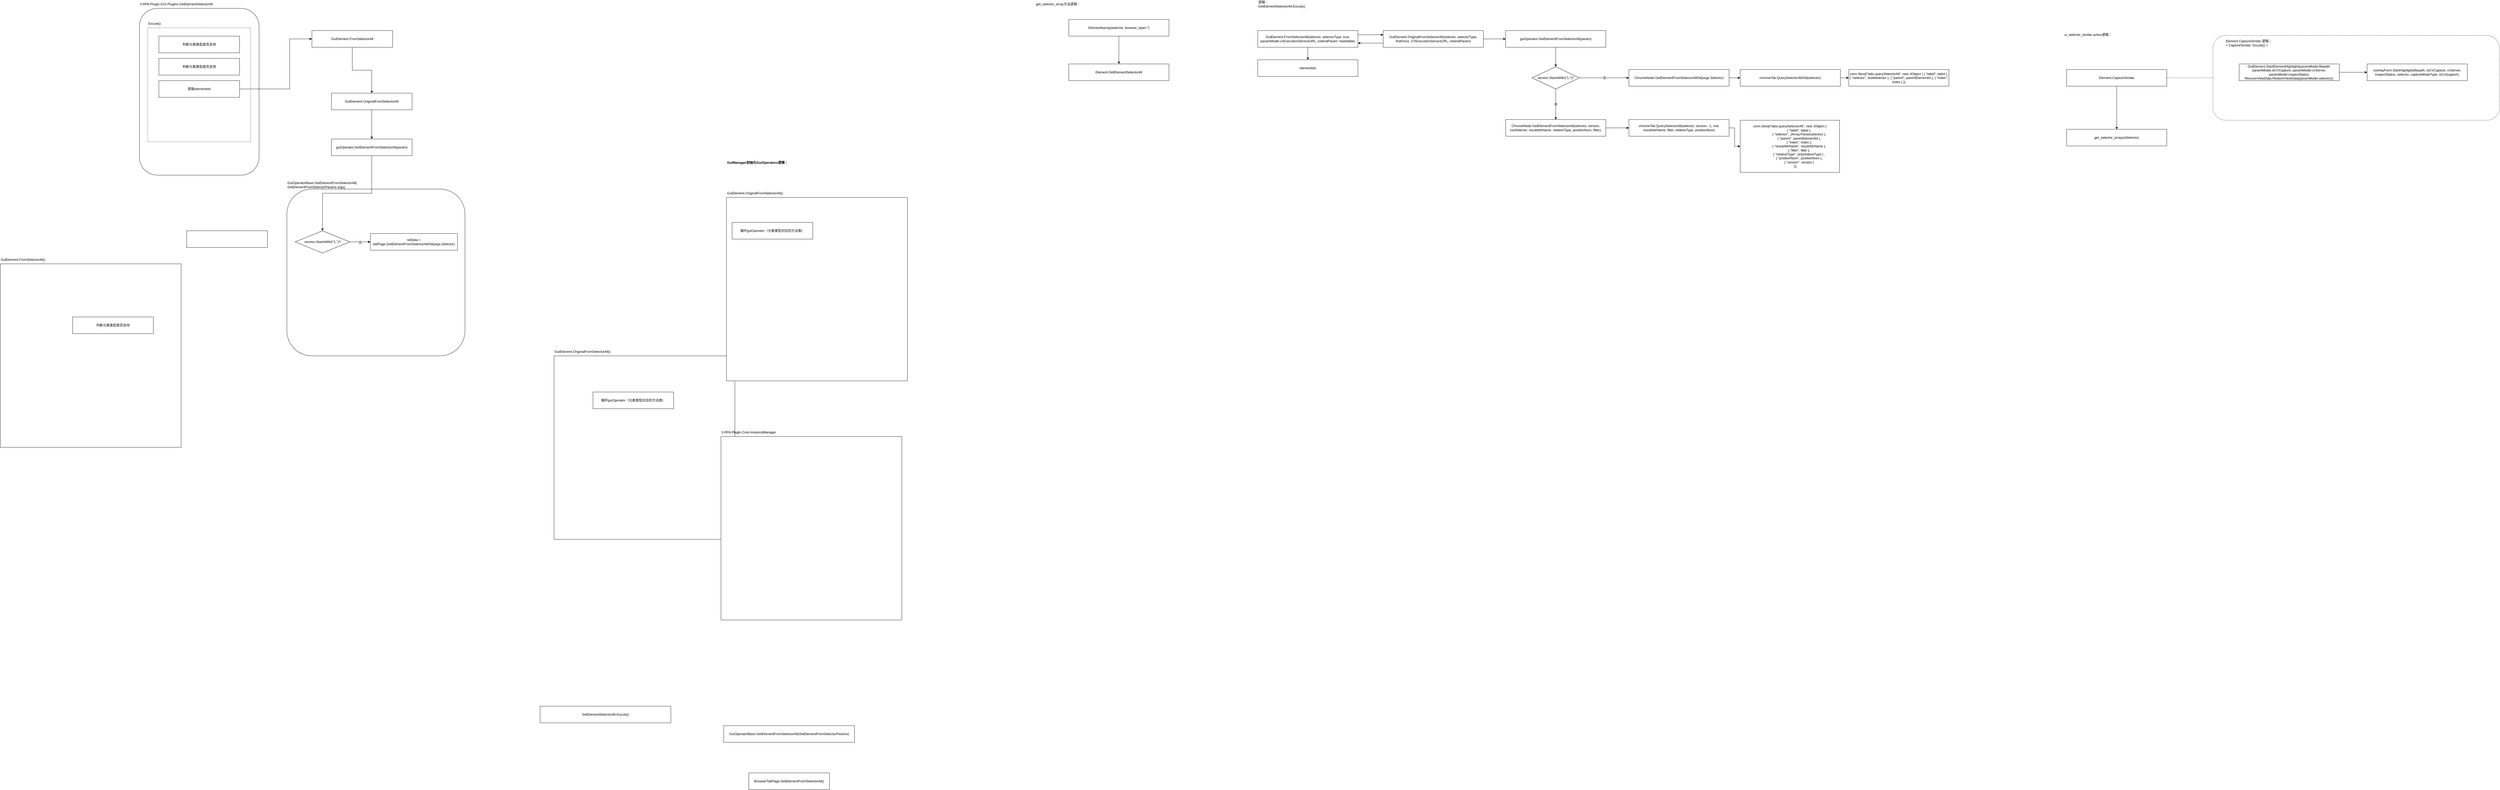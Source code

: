 <mxfile version="21.6.5" type="github">
  <diagram name="第 1 页" id="UWZDFTL9o2CJtpgyM2nF">
    <mxGraphModel dx="2864" dy="780" grid="1" gridSize="10" guides="1" tooltips="1" connect="1" arrows="1" fold="1" page="1" pageScale="1" pageWidth="827" pageHeight="1169" math="0" shadow="0">
      <root>
        <mxCell id="0" />
        <mxCell id="1" parent="0" />
        <mxCell id="0bpNNzVmtFseap0liyOD-15" value="" style="rounded=1;whiteSpace=wrap;html=1;dashed=1;" vertex="1" parent="1">
          <mxGeometry x="7152" y="377.5" width="1030" height="305" as="geometry" />
        </mxCell>
        <mxCell id="BrJIG2N0BZn2m2lbS2RZ-34" value="" style="rounded=1;whiteSpace=wrap;html=1;" parent="1" vertex="1">
          <mxGeometry x="230" y="930" width="640" height="600" as="geometry" />
        </mxCell>
        <mxCell id="BrJIG2N0BZn2m2lbS2RZ-1" value="" style="rounded=1;whiteSpace=wrap;html=1;" parent="1" vertex="1">
          <mxGeometry x="-300" y="280" width="430" height="600" as="geometry" />
        </mxCell>
        <mxCell id="BrJIG2N0BZn2m2lbS2RZ-2" value="II.RPA.Plugin.GUI.Plugins.GetElementSelectorAll" style="text;html=1;strokeColor=none;fillColor=none;align=left;verticalAlign=middle;whiteSpace=wrap;rounded=0;" parent="1" vertex="1">
          <mxGeometry x="-300" y="250" width="300" height="30" as="geometry" />
        </mxCell>
        <mxCell id="BrJIG2N0BZn2m2lbS2RZ-10" value="" style="group" parent="1" vertex="1" connectable="0">
          <mxGeometry x="-800" y="1169" width="790" height="690" as="geometry" />
        </mxCell>
        <mxCell id="BrJIG2N0BZn2m2lbS2RZ-8" value="" style="rounded=0;whiteSpace=wrap;html=1;" parent="BrJIG2N0BZn2m2lbS2RZ-10" vertex="1">
          <mxGeometry y="30" width="650" height="660" as="geometry" />
        </mxCell>
        <mxCell id="BrJIG2N0BZn2m2lbS2RZ-9" value="GuiElement.FromSelectorAll()" style="text;html=1;strokeColor=none;fillColor=none;align=left;verticalAlign=middle;whiteSpace=wrap;rounded=0;" parent="BrJIG2N0BZn2m2lbS2RZ-10" vertex="1">
          <mxGeometry width="300" height="30" as="geometry" />
        </mxCell>
        <mxCell id="BrJIG2N0BZn2m2lbS2RZ-15" value="判断元素类型是否支持" style="rounded=0;whiteSpace=wrap;html=1;" parent="BrJIG2N0BZn2m2lbS2RZ-10" vertex="1">
          <mxGeometry x="260" y="221" width="290" height="60" as="geometry" />
        </mxCell>
        <mxCell id="BrJIG2N0BZn2m2lbS2RZ-11" value="" style="group" parent="1" vertex="1" connectable="0">
          <mxGeometry x="1190" y="1500" width="650" height="690" as="geometry" />
        </mxCell>
        <mxCell id="BrJIG2N0BZn2m2lbS2RZ-12" value="" style="rounded=0;whiteSpace=wrap;html=1;" parent="BrJIG2N0BZn2m2lbS2RZ-11" vertex="1">
          <mxGeometry y="30" width="650" height="660" as="geometry" />
        </mxCell>
        <mxCell id="BrJIG2N0BZn2m2lbS2RZ-13" value="GuiElement.OriginalFromSelectorAll()" style="text;html=1;strokeColor=none;fillColor=none;align=left;verticalAlign=middle;whiteSpace=wrap;rounded=0;" parent="BrJIG2N0BZn2m2lbS2RZ-11" vertex="1">
          <mxGeometry width="300" height="30" as="geometry" />
        </mxCell>
        <mxCell id="BrJIG2N0BZn2m2lbS2RZ-14" value="循环guiOperator（元素类型对应的方法类）" style="rounded=0;whiteSpace=wrap;html=1;" parent="BrJIG2N0BZn2m2lbS2RZ-11" vertex="1">
          <mxGeometry x="140" y="160" width="290" height="60" as="geometry" />
        </mxCell>
        <mxCell id="BrJIG2N0BZn2m2lbS2RZ-16" value="" style="group" parent="1" vertex="1" connectable="0">
          <mxGeometry x="1810" y="930" width="650" height="690" as="geometry" />
        </mxCell>
        <mxCell id="BrJIG2N0BZn2m2lbS2RZ-17" value="" style="rounded=0;whiteSpace=wrap;html=1;" parent="BrJIG2N0BZn2m2lbS2RZ-16" vertex="1">
          <mxGeometry y="30" width="650" height="660" as="geometry" />
        </mxCell>
        <mxCell id="BrJIG2N0BZn2m2lbS2RZ-18" value="GuiElement.OriginalFromSelectorAll()" style="text;html=1;strokeColor=none;fillColor=none;align=left;verticalAlign=middle;whiteSpace=wrap;rounded=0;" parent="BrJIG2N0BZn2m2lbS2RZ-16" vertex="1">
          <mxGeometry width="300" height="30" as="geometry" />
        </mxCell>
        <mxCell id="BrJIG2N0BZn2m2lbS2RZ-19" value="循环guiOperator（元素类型对应的方法类）" style="rounded=0;whiteSpace=wrap;html=1;" parent="BrJIG2N0BZn2m2lbS2RZ-16" vertex="1">
          <mxGeometry x="20" y="120" width="290" height="60" as="geometry" />
        </mxCell>
        <mxCell id="BrJIG2N0BZn2m2lbS2RZ-20" value="GuiManager初始化GuiOperators逻辑：" style="text;html=1;strokeColor=none;fillColor=none;align=left;verticalAlign=middle;whiteSpace=wrap;rounded=0;fontStyle=1" parent="1" vertex="1">
          <mxGeometry x="1810" y="820" width="270" height="30" as="geometry" />
        </mxCell>
        <mxCell id="BrJIG2N0BZn2m2lbS2RZ-21" value="" style="rounded=0;whiteSpace=wrap;html=1;" parent="1" vertex="1">
          <mxGeometry x="1790" y="1820" width="650" height="660" as="geometry" />
        </mxCell>
        <mxCell id="BrJIG2N0BZn2m2lbS2RZ-22" value="II.RPA.Plugin.Core.InstanceManager" style="text;html=1;strokeColor=none;fillColor=none;align=left;verticalAlign=middle;whiteSpace=wrap;rounded=0;" parent="1" vertex="1">
          <mxGeometry x="1790" y="1790" width="300" height="30" as="geometry" />
        </mxCell>
        <mxCell id="BrJIG2N0BZn2m2lbS2RZ-23" value="GuiOperatorBase.GetElementFromSelectorAll(GetElementFromSelectorParams)" style="rounded=0;whiteSpace=wrap;html=1;" parent="1" vertex="1">
          <mxGeometry x="1800" y="2860" width="470" height="60" as="geometry" />
        </mxCell>
        <mxCell id="BrJIG2N0BZn2m2lbS2RZ-24" value="BrowserTabPage.GetElementFromSelectorAll()" style="rounded=0;whiteSpace=wrap;html=1;" parent="1" vertex="1">
          <mxGeometry x="1890" y="3030" width="290" height="60" as="geometry" />
        </mxCell>
        <mxCell id="BrJIG2N0BZn2m2lbS2RZ-25" value="GetElementSelectorAll.Excute()" style="rounded=0;whiteSpace=wrap;html=1;" parent="1" vertex="1">
          <mxGeometry x="1140" y="2790" width="470" height="60" as="geometry" />
        </mxCell>
        <mxCell id="BrJIG2N0BZn2m2lbS2RZ-3" value="" style="rounded=0;whiteSpace=wrap;html=1;dashed=1;" parent="1" vertex="1">
          <mxGeometry x="-270" y="350" width="370" height="410" as="geometry" />
        </mxCell>
        <mxCell id="BrJIG2N0BZn2m2lbS2RZ-5" value="Excute()" style="text;html=1;strokeColor=none;fillColor=none;align=left;verticalAlign=middle;whiteSpace=wrap;rounded=0;" parent="1" vertex="1">
          <mxGeometry x="-270" y="320" width="120" height="30" as="geometry" />
        </mxCell>
        <mxCell id="BrJIG2N0BZn2m2lbS2RZ-4" value="判断元素类型是否支持" style="rounded=0;whiteSpace=wrap;html=1;" parent="1" vertex="1">
          <mxGeometry x="-230" y="380" width="290" height="60" as="geometry" />
        </mxCell>
        <mxCell id="BrJIG2N0BZn2m2lbS2RZ-7" value="判断元素类型是否支持" style="rounded=0;whiteSpace=wrap;html=1;" parent="1" vertex="1">
          <mxGeometry x="-230" y="460" width="290" height="60" as="geometry" />
        </mxCell>
        <mxCell id="BrJIG2N0BZn2m2lbS2RZ-33" style="edgeStyle=orthogonalEdgeStyle;rounded=0;orthogonalLoop=1;jettySize=auto;html=1;" parent="1" source="BrJIG2N0BZn2m2lbS2RZ-26" target="BrJIG2N0BZn2m2lbS2RZ-27" edge="1">
          <mxGeometry relative="1" as="geometry">
            <Array as="points">
              <mxPoint x="240" y="570" />
              <mxPoint x="240" y="390" />
            </Array>
          </mxGeometry>
        </mxCell>
        <mxCell id="BrJIG2N0BZn2m2lbS2RZ-26" value="获取elementIds" style="rounded=0;whiteSpace=wrap;html=1;" parent="1" vertex="1">
          <mxGeometry x="-230" y="540" width="290" height="60" as="geometry" />
        </mxCell>
        <mxCell id="BrJIG2N0BZn2m2lbS2RZ-30" style="edgeStyle=orthogonalEdgeStyle;rounded=0;orthogonalLoop=1;jettySize=auto;html=1;" parent="1" source="BrJIG2N0BZn2m2lbS2RZ-27" target="BrJIG2N0BZn2m2lbS2RZ-28" edge="1">
          <mxGeometry relative="1" as="geometry" />
        </mxCell>
        <mxCell id="BrJIG2N0BZn2m2lbS2RZ-27" value="GuiElement.FromSelectorAll" style="rounded=0;whiteSpace=wrap;html=1;" parent="1" vertex="1">
          <mxGeometry x="320" y="360" width="290" height="60" as="geometry" />
        </mxCell>
        <mxCell id="BrJIG2N0BZn2m2lbS2RZ-31" style="edgeStyle=orthogonalEdgeStyle;rounded=0;orthogonalLoop=1;jettySize=auto;html=1;" parent="1" source="BrJIG2N0BZn2m2lbS2RZ-28" target="BrJIG2N0BZn2m2lbS2RZ-29" edge="1">
          <mxGeometry relative="1" as="geometry" />
        </mxCell>
        <mxCell id="BrJIG2N0BZn2m2lbS2RZ-28" value="GuiElement.OriginalFromSelectorAll" style="rounded=0;whiteSpace=wrap;html=1;" parent="1" vertex="1">
          <mxGeometry x="390" y="585" width="290" height="60" as="geometry" />
        </mxCell>
        <mxCell id="BrJIG2N0BZn2m2lbS2RZ-40" style="edgeStyle=orthogonalEdgeStyle;rounded=0;orthogonalLoop=1;jettySize=auto;html=1;entryX=0.5;entryY=0;entryDx=0;entryDy=0;" parent="1" source="BrJIG2N0BZn2m2lbS2RZ-29" target="BrJIG2N0BZn2m2lbS2RZ-36" edge="1">
          <mxGeometry relative="1" as="geometry" />
        </mxCell>
        <mxCell id="BrJIG2N0BZn2m2lbS2RZ-29" value="guiOperator.GetElementFromSelectorAll(param)" style="rounded=0;whiteSpace=wrap;html=1;" parent="1" vertex="1">
          <mxGeometry x="390" y="750" width="290" height="60" as="geometry" />
        </mxCell>
        <mxCell id="BrJIG2N0BZn2m2lbS2RZ-32" value="" style="rounded=0;whiteSpace=wrap;html=1;" parent="1" vertex="1">
          <mxGeometry x="-130" y="1080" width="290" height="60" as="geometry" />
        </mxCell>
        <mxCell id="BrJIG2N0BZn2m2lbS2RZ-35" value="GuiOperatorBase.GetElementFromSelectorAll(&lt;br style=&quot;border-color: var(--border-color); text-align: center;&quot;&gt;&lt;span style=&quot;text-align: center;&quot;&gt;GetElementFromSelectorParams args)&lt;/span&gt;" style="text;html=1;strokeColor=none;fillColor=none;align=left;verticalAlign=middle;whiteSpace=wrap;rounded=0;" parent="1" vertex="1">
          <mxGeometry x="230" y="900" width="270" height="30" as="geometry" />
        </mxCell>
        <mxCell id="BrJIG2N0BZn2m2lbS2RZ-38" style="edgeStyle=orthogonalEdgeStyle;rounded=0;orthogonalLoop=1;jettySize=auto;html=1;" parent="1" source="BrJIG2N0BZn2m2lbS2RZ-36" target="BrJIG2N0BZn2m2lbS2RZ-37" edge="1">
          <mxGeometry relative="1" as="geometry" />
        </mxCell>
        <mxCell id="BrJIG2N0BZn2m2lbS2RZ-39" value="否" style="edgeLabel;html=1;align=center;verticalAlign=middle;resizable=0;points=[];" parent="BrJIG2N0BZn2m2lbS2RZ-38" vertex="1" connectable="0">
          <mxGeometry x="-0.003" y="-2" relative="1" as="geometry">
            <mxPoint as="offset" />
          </mxGeometry>
        </mxCell>
        <mxCell id="BrJIG2N0BZn2m2lbS2RZ-36" value="version.StartsWith(&quot;1.&quot;)?" style="rhombus;whiteSpace=wrap;html=1;" parent="1" vertex="1">
          <mxGeometry x="260" y="1080" width="196" height="80" as="geometry" />
        </mxCell>
        <mxCell id="BrJIG2N0BZn2m2lbS2RZ-37" value="retData = tabPage.GetElementFromSelectorAllOld(args.Selector)" style="rounded=0;whiteSpace=wrap;html=1;" parent="1" vertex="1">
          <mxGeometry x="530" y="1090" width="313" height="60" as="geometry" />
        </mxCell>
        <mxCell id="0bpNNzVmtFseap0liyOD-1" value="Element.CaptureSimilar 逻辑：&lt;br&gt;&amp;lt; CaptureSimilar:&amp;nbsp;Excute() &amp;gt;" style="text;html=1;strokeColor=none;fillColor=none;align=left;verticalAlign=middle;whiteSpace=wrap;rounded=0;" vertex="1" parent="1">
          <mxGeometry x="7196" y="390" width="220" height="30" as="geometry" />
        </mxCell>
        <mxCell id="0bpNNzVmtFseap0liyOD-28" style="edgeStyle=orthogonalEdgeStyle;rounded=0;orthogonalLoop=1;jettySize=auto;html=1;" edge="1" parent="1" source="0bpNNzVmtFseap0liyOD-4" target="0bpNNzVmtFseap0liyOD-25">
          <mxGeometry relative="1" as="geometry" />
        </mxCell>
        <mxCell id="0bpNNzVmtFseap0liyOD-32" style="edgeStyle=orthogonalEdgeStyle;rounded=0;orthogonalLoop=1;jettySize=auto;html=1;exitX=1;exitY=0.25;exitDx=0;exitDy=0;entryX=0;entryY=0.25;entryDx=0;entryDy=0;" edge="1" parent="1" source="0bpNNzVmtFseap0liyOD-4" target="0bpNNzVmtFseap0liyOD-5">
          <mxGeometry relative="1" as="geometry" />
        </mxCell>
        <mxCell id="0bpNNzVmtFseap0liyOD-4" value="GuiElement.FromSelectorAll(selector, selectorType, true, paramModel.cvExecutionServiceURL, extendParam: hashtable)" style="rounded=0;whiteSpace=wrap;html=1;" vertex="1" parent="1">
          <mxGeometry x="3719" y="360" width="360" height="60" as="geometry" />
        </mxCell>
        <mxCell id="0bpNNzVmtFseap0liyOD-29" style="edgeStyle=orthogonalEdgeStyle;rounded=0;orthogonalLoop=1;jettySize=auto;html=1;" edge="1" parent="1" source="0bpNNzVmtFseap0liyOD-5" target="0bpNNzVmtFseap0liyOD-6">
          <mxGeometry relative="1" as="geometry" />
        </mxCell>
        <mxCell id="0bpNNzVmtFseap0liyOD-33" style="edgeStyle=orthogonalEdgeStyle;rounded=0;orthogonalLoop=1;jettySize=auto;html=1;entryX=1;entryY=0.75;entryDx=0;entryDy=0;exitX=0;exitY=0.75;exitDx=0;exitDy=0;" edge="1" parent="1" source="0bpNNzVmtFseap0liyOD-5" target="0bpNNzVmtFseap0liyOD-4">
          <mxGeometry relative="1" as="geometry" />
        </mxCell>
        <mxCell id="0bpNNzVmtFseap0liyOD-5" value="GuiElement.OriginalFromSelectorAll(selector, selectorType, findOnce, CVExecutionServiceURL, extendParam)" style="rounded=0;whiteSpace=wrap;html=1;" vertex="1" parent="1">
          <mxGeometry x="4170" y="360" width="360" height="60" as="geometry" />
        </mxCell>
        <mxCell id="0bpNNzVmtFseap0liyOD-41" value="" style="edgeStyle=orthogonalEdgeStyle;rounded=0;orthogonalLoop=1;jettySize=auto;html=1;" edge="1" parent="1" source="0bpNNzVmtFseap0liyOD-6" target="0bpNNzVmtFseap0liyOD-40">
          <mxGeometry relative="1" as="geometry" />
        </mxCell>
        <mxCell id="0bpNNzVmtFseap0liyOD-6" value="guiOperator.GetElementFromSelectorAll(param)" style="rounded=0;whiteSpace=wrap;html=1;" vertex="1" parent="1">
          <mxGeometry x="4610" y="360" width="360" height="60" as="geometry" />
        </mxCell>
        <mxCell id="0bpNNzVmtFseap0liyOD-7" value="逻辑：&lt;br&gt;GetElementSelectorAll:Excute()" style="text;html=1;strokeColor=none;fillColor=none;align=left;verticalAlign=middle;whiteSpace=wrap;rounded=0;" vertex="1" parent="1">
          <mxGeometry x="3719" y="250" width="220" height="30" as="geometry" />
        </mxCell>
        <mxCell id="0bpNNzVmtFseap0liyOD-11" style="edgeStyle=orthogonalEdgeStyle;rounded=0;orthogonalLoop=1;jettySize=auto;html=1;" edge="1" parent="1" source="0bpNNzVmtFseap0liyOD-9" target="0bpNNzVmtFseap0liyOD-10">
          <mxGeometry relative="1" as="geometry" />
        </mxCell>
        <mxCell id="0bpNNzVmtFseap0liyOD-9" value="GuiElement.StartElementHighlight(paramModel.filepath, paramModel.isCVCapture, paramModel.cvServer, paramModel.InspectStatus, RecoverViewData.RestoreViewData(paramModel.selector));" style="rounded=0;whiteSpace=wrap;html=1;" vertex="1" parent="1">
          <mxGeometry x="7246" y="480" width="360" height="60" as="geometry" />
        </mxCell>
        <mxCell id="0bpNNzVmtFseap0liyOD-10" value="overlayForm.StartHighlight(filepath, isCVCapture, cvServer, InspectStatus, selector, captureModeType, isCvSupport);" style="rounded=0;whiteSpace=wrap;html=1;" vertex="1" parent="1">
          <mxGeometry x="7706" y="480" width="360" height="60" as="geometry" />
        </mxCell>
        <mxCell id="0bpNNzVmtFseap0liyOD-13" value="ui_selector_similar action逻辑：" style="text;html=1;strokeColor=none;fillColor=none;align=left;verticalAlign=middle;whiteSpace=wrap;rounded=0;" vertex="1" parent="1">
          <mxGeometry x="6616" y="360" width="220" height="30" as="geometry" />
        </mxCell>
        <mxCell id="0bpNNzVmtFseap0liyOD-16" style="edgeStyle=orthogonalEdgeStyle;rounded=0;orthogonalLoop=1;jettySize=auto;html=1;entryX=0;entryY=0.5;entryDx=0;entryDy=0;endArrow=none;endFill=0;dashed=1;" edge="1" parent="1" source="0bpNNzVmtFseap0liyOD-14" target="0bpNNzVmtFseap0liyOD-15">
          <mxGeometry relative="1" as="geometry" />
        </mxCell>
        <mxCell id="0bpNNzVmtFseap0liyOD-23" style="edgeStyle=orthogonalEdgeStyle;rounded=0;orthogonalLoop=1;jettySize=auto;html=1;" edge="1" parent="1" source="0bpNNzVmtFseap0liyOD-14" target="0bpNNzVmtFseap0liyOD-17">
          <mxGeometry relative="1" as="geometry" />
        </mxCell>
        <mxCell id="0bpNNzVmtFseap0liyOD-14" value="Element.CaptureSimilar" style="rounded=0;whiteSpace=wrap;html=1;" vertex="1" parent="1">
          <mxGeometry x="6626" y="500" width="360" height="60" as="geometry" />
        </mxCell>
        <mxCell id="0bpNNzVmtFseap0liyOD-17" value="get_selector_array(uiSelector)" style="rounded=0;whiteSpace=wrap;html=1;" vertex="1" parent="1">
          <mxGeometry x="6626" y="715" width="360" height="60" as="geometry" />
        </mxCell>
        <mxCell id="0bpNNzVmtFseap0liyOD-19" value="get_selector_array方法逻辑：" style="text;html=1;strokeColor=none;fillColor=none;align=left;verticalAlign=middle;whiteSpace=wrap;rounded=0;" vertex="1" parent="1">
          <mxGeometry x="2920" y="250" width="220" height="30" as="geometry" />
        </mxCell>
        <mxCell id="0bpNNzVmtFseap0liyOD-20" value="Element.GetElementSelectorAll" style="rounded=0;whiteSpace=wrap;html=1;" vertex="1" parent="1">
          <mxGeometry x="3040" y="480" width="360" height="60" as="geometry" />
        </mxCell>
        <mxCell id="0bpNNzVmtFseap0liyOD-22" style="edgeStyle=orthogonalEdgeStyle;rounded=0;orthogonalLoop=1;jettySize=auto;html=1;" edge="1" parent="1" source="0bpNNzVmtFseap0liyOD-21" target="0bpNNzVmtFseap0liyOD-20">
          <mxGeometry relative="1" as="geometry" />
        </mxCell>
        <mxCell id="0bpNNzVmtFseap0liyOD-21" value="ElementAarray(selector, browser_type=&#39;&#39;)" style="rounded=0;whiteSpace=wrap;html=1;" vertex="1" parent="1">
          <mxGeometry x="3040" y="320" width="360" height="60" as="geometry" />
        </mxCell>
        <mxCell id="0bpNNzVmtFseap0liyOD-25" value="elementIds" style="rounded=0;whiteSpace=wrap;html=1;" vertex="1" parent="1">
          <mxGeometry x="3719" y="465" width="360" height="60" as="geometry" />
        </mxCell>
        <mxCell id="0bpNNzVmtFseap0liyOD-36" style="edgeStyle=orthogonalEdgeStyle;rounded=0;orthogonalLoop=1;jettySize=auto;html=1;" edge="1" parent="1" source="0bpNNzVmtFseap0liyOD-30" target="0bpNNzVmtFseap0liyOD-34">
          <mxGeometry relative="1" as="geometry" />
        </mxCell>
        <mxCell id="0bpNNzVmtFseap0liyOD-30" value="ChromeNode.GetElementFromSelectorAllOld(args.Selector)" style="rounded=0;whiteSpace=wrap;html=1;" vertex="1" parent="1">
          <mxGeometry x="5053" y="500" width="360" height="60" as="geometry" />
        </mxCell>
        <mxCell id="0bpNNzVmtFseap0liyOD-38" style="edgeStyle=orthogonalEdgeStyle;rounded=0;orthogonalLoop=1;jettySize=auto;html=1;" edge="1" parent="1" source="0bpNNzVmtFseap0liyOD-34" target="0bpNNzVmtFseap0liyOD-37">
          <mxGeometry relative="1" as="geometry" />
        </mxCell>
        <mxCell id="0bpNNzVmtFseap0liyOD-34" value="chromeTab.QuerySelectorAllOld(selector)" style="rounded=0;whiteSpace=wrap;html=1;" vertex="1" parent="1">
          <mxGeometry x="5453" y="500" width="360" height="60" as="geometry" />
        </mxCell>
        <mxCell id="0bpNNzVmtFseap0liyOD-37" value="conn.Send(&quot;tabs.querySelectorAll&quot;, new JObject { { &quot;tabId&quot;, tabId }, { &quot;selector&quot;, buildselector }, { &quot;parent&quot;, parentElementId }, { &quot;index&quot;, index } })" style="rounded=0;whiteSpace=wrap;html=1;" vertex="1" parent="1">
          <mxGeometry x="5843" y="500" width="360" height="60" as="geometry" />
        </mxCell>
        <mxCell id="0bpNNzVmtFseap0liyOD-47" style="edgeStyle=orthogonalEdgeStyle;rounded=0;orthogonalLoop=1;jettySize=auto;html=1;" edge="1" parent="1" source="0bpNNzVmtFseap0liyOD-39" target="0bpNNzVmtFseap0liyOD-46">
          <mxGeometry relative="1" as="geometry" />
        </mxCell>
        <mxCell id="0bpNNzVmtFseap0liyOD-39" value="ChromeNode.GetElementFromSelectorAll(selector, version, cssSelector, resultAttrName, relativeType, positionNum, filter);" style="rounded=0;whiteSpace=wrap;html=1;" vertex="1" parent="1">
          <mxGeometry x="4610" y="680" width="360" height="60" as="geometry" />
        </mxCell>
        <mxCell id="0bpNNzVmtFseap0liyOD-42" style="edgeStyle=orthogonalEdgeStyle;rounded=0;orthogonalLoop=1;jettySize=auto;html=1;" edge="1" parent="1" source="0bpNNzVmtFseap0liyOD-40" target="0bpNNzVmtFseap0liyOD-39">
          <mxGeometry relative="1" as="geometry">
            <mxPoint x="4790" y="620" as="targetPoint" />
          </mxGeometry>
        </mxCell>
        <mxCell id="0bpNNzVmtFseap0liyOD-43" value="是" style="edgeLabel;html=1;align=center;verticalAlign=middle;resizable=0;points=[];" vertex="1" connectable="0" parent="0bpNNzVmtFseap0liyOD-42">
          <mxGeometry x="-0.003" y="-4" relative="1" as="geometry">
            <mxPoint x="4" as="offset" />
          </mxGeometry>
        </mxCell>
        <mxCell id="0bpNNzVmtFseap0liyOD-44" style="edgeStyle=orthogonalEdgeStyle;rounded=0;orthogonalLoop=1;jettySize=auto;html=1;" edge="1" parent="1" source="0bpNNzVmtFseap0liyOD-40" target="0bpNNzVmtFseap0liyOD-30">
          <mxGeometry relative="1" as="geometry" />
        </mxCell>
        <mxCell id="0bpNNzVmtFseap0liyOD-45" value="否" style="edgeLabel;html=1;align=center;verticalAlign=middle;resizable=0;points=[];" vertex="1" connectable="0" parent="0bpNNzVmtFseap0liyOD-44">
          <mxGeometry x="0.011" relative="1" as="geometry">
            <mxPoint as="offset" />
          </mxGeometry>
        </mxCell>
        <mxCell id="0bpNNzVmtFseap0liyOD-40" value="version.StartsWith(&quot;1.&quot;)?" style="rhombus;whiteSpace=wrap;html=1;rounded=0;" vertex="1" parent="1">
          <mxGeometry x="4705" y="490" width="170" height="80" as="geometry" />
        </mxCell>
        <mxCell id="0bpNNzVmtFseap0liyOD-49" style="edgeStyle=orthogonalEdgeStyle;rounded=0;orthogonalLoop=1;jettySize=auto;html=1;" edge="1" parent="1" source="0bpNNzVmtFseap0liyOD-46" target="0bpNNzVmtFseap0liyOD-48">
          <mxGeometry relative="1" as="geometry" />
        </mxCell>
        <mxCell id="0bpNNzVmtFseap0liyOD-46" value="chromeTab.QuerySelectorAll(selector, version, -1, null, resultAttrName, filter, relativeType, positionNum)" style="rounded=0;whiteSpace=wrap;html=1;" vertex="1" parent="1">
          <mxGeometry x="5053" y="680" width="360" height="60" as="geometry" />
        </mxCell>
        <mxCell id="0bpNNzVmtFseap0liyOD-48" value="&lt;div&gt;conn.Send(&quot;tabs.querySelectorAll&quot;, new JObject {&lt;/div&gt;&lt;div&gt;&amp;nbsp; &amp;nbsp; &amp;nbsp; &amp;nbsp; &amp;nbsp; &amp;nbsp; &amp;nbsp; &amp;nbsp; &amp;nbsp; &amp;nbsp; { &quot;tabId&quot;, tabId },&lt;/div&gt;&lt;div&gt;&amp;nbsp; &amp;nbsp; &amp;nbsp; &amp;nbsp; &amp;nbsp; &amp;nbsp; &amp;nbsp; &amp;nbsp; &amp;nbsp; &amp;nbsp; { &quot;selector&quot;, JArray.Parse(selector) },&lt;/div&gt;&lt;div&gt;&amp;nbsp; &amp;nbsp; &amp;nbsp; &amp;nbsp; &amp;nbsp; &amp;nbsp; &amp;nbsp; &amp;nbsp; &amp;nbsp; &amp;nbsp; { &quot;parent&quot;, parentElementId },&lt;/div&gt;&lt;div&gt;&amp;nbsp; &amp;nbsp; &amp;nbsp; &amp;nbsp; &amp;nbsp; &amp;nbsp; &amp;nbsp; &amp;nbsp; &amp;nbsp; &amp;nbsp; { &quot;index&quot;, index },&lt;/div&gt;&lt;div&gt;&amp;nbsp; &amp;nbsp; &amp;nbsp; &amp;nbsp; &amp;nbsp; &amp;nbsp; &amp;nbsp; &amp;nbsp; &amp;nbsp; &amp;nbsp; { &quot;resultAttrName&quot;, resultAttrName },&lt;/div&gt;&lt;div&gt;&amp;nbsp; &amp;nbsp; &amp;nbsp; &amp;nbsp; &amp;nbsp; &amp;nbsp; &amp;nbsp; &amp;nbsp; &amp;nbsp; &amp;nbsp; { &quot;filter&quot;, filter },&lt;/div&gt;&lt;div&gt;&amp;nbsp; &amp;nbsp; &amp;nbsp; &amp;nbsp; &amp;nbsp; &amp;nbsp; &amp;nbsp; &amp;nbsp; &amp;nbsp; &amp;nbsp; { &quot;relativeType&quot;, (int)relativeType } ,&lt;/div&gt;&lt;div&gt;&amp;nbsp; &amp;nbsp; &amp;nbsp; &amp;nbsp; &amp;nbsp; &amp;nbsp; &amp;nbsp; &amp;nbsp; &amp;nbsp; &amp;nbsp; { &quot;positionNum&quot;, positionNum },&lt;/div&gt;&lt;div&gt;&amp;nbsp; &amp;nbsp; &amp;nbsp; &amp;nbsp; &amp;nbsp; &amp;nbsp; &amp;nbsp; &amp;nbsp; &amp;nbsp; &amp;nbsp; { &quot;version&quot;, version }&lt;/div&gt;&lt;div&gt;&amp;nbsp; &amp;nbsp; &amp;nbsp; &amp;nbsp; &amp;nbsp; &amp;nbsp; });&lt;/div&gt;" style="rounded=0;whiteSpace=wrap;html=1;" vertex="1" parent="1">
          <mxGeometry x="5453" y="682.5" width="357" height="187.5" as="geometry" />
        </mxCell>
      </root>
    </mxGraphModel>
  </diagram>
</mxfile>
